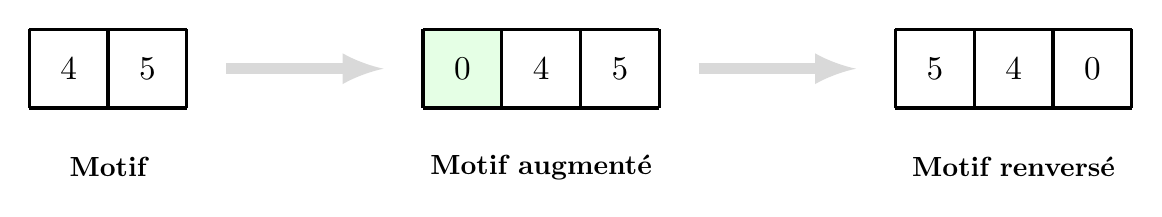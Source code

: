 \begin{tikzpicture}

\draw[very thick] (0,0) grid ++(2,1);
\node[scale=1.2] at (0.5,0.5) {$4$};
\node[scale=1.2] at (1.5,0.5) {$5$};
\node at (1,-0.75) {\bf Motif};

\fill[green!10!white] (5,0) rectangle ++(1,1);
\draw[very thick]  (5,0) grid ++(3,1);
\node[scale=1.2,black] at (5.5,0.5) {$0$};
\node[scale=1.2] at (6.5,0.5) {$4$};
\node[scale=1.2] at (7.5,0.5) {$5$};

\node at (6.5,-0.75) {\bf Motif augmenté};

\draw [->,>=latex,line width=4pt,gray!30] (2.5,0.5) to ++(2,0);

%\fill[red!30] (10,0) rectangle ++(1,1);
\draw[very thick]  (11,0) grid ++(3,1);
\node[scale=1.2] at (11.5,0.5) {$5$};
\node[scale=1.2] at (12.5,0.5) {$4$};
\node[scale=1.2,black] at (13.5,0.5) {$0$};

\node at (12.5,-0.75) {\bf Motif renversé};

\draw [->,>=latex,line width=4pt,gray!30] (8.5,0.5) to ++(2,0);
\end{tikzpicture}